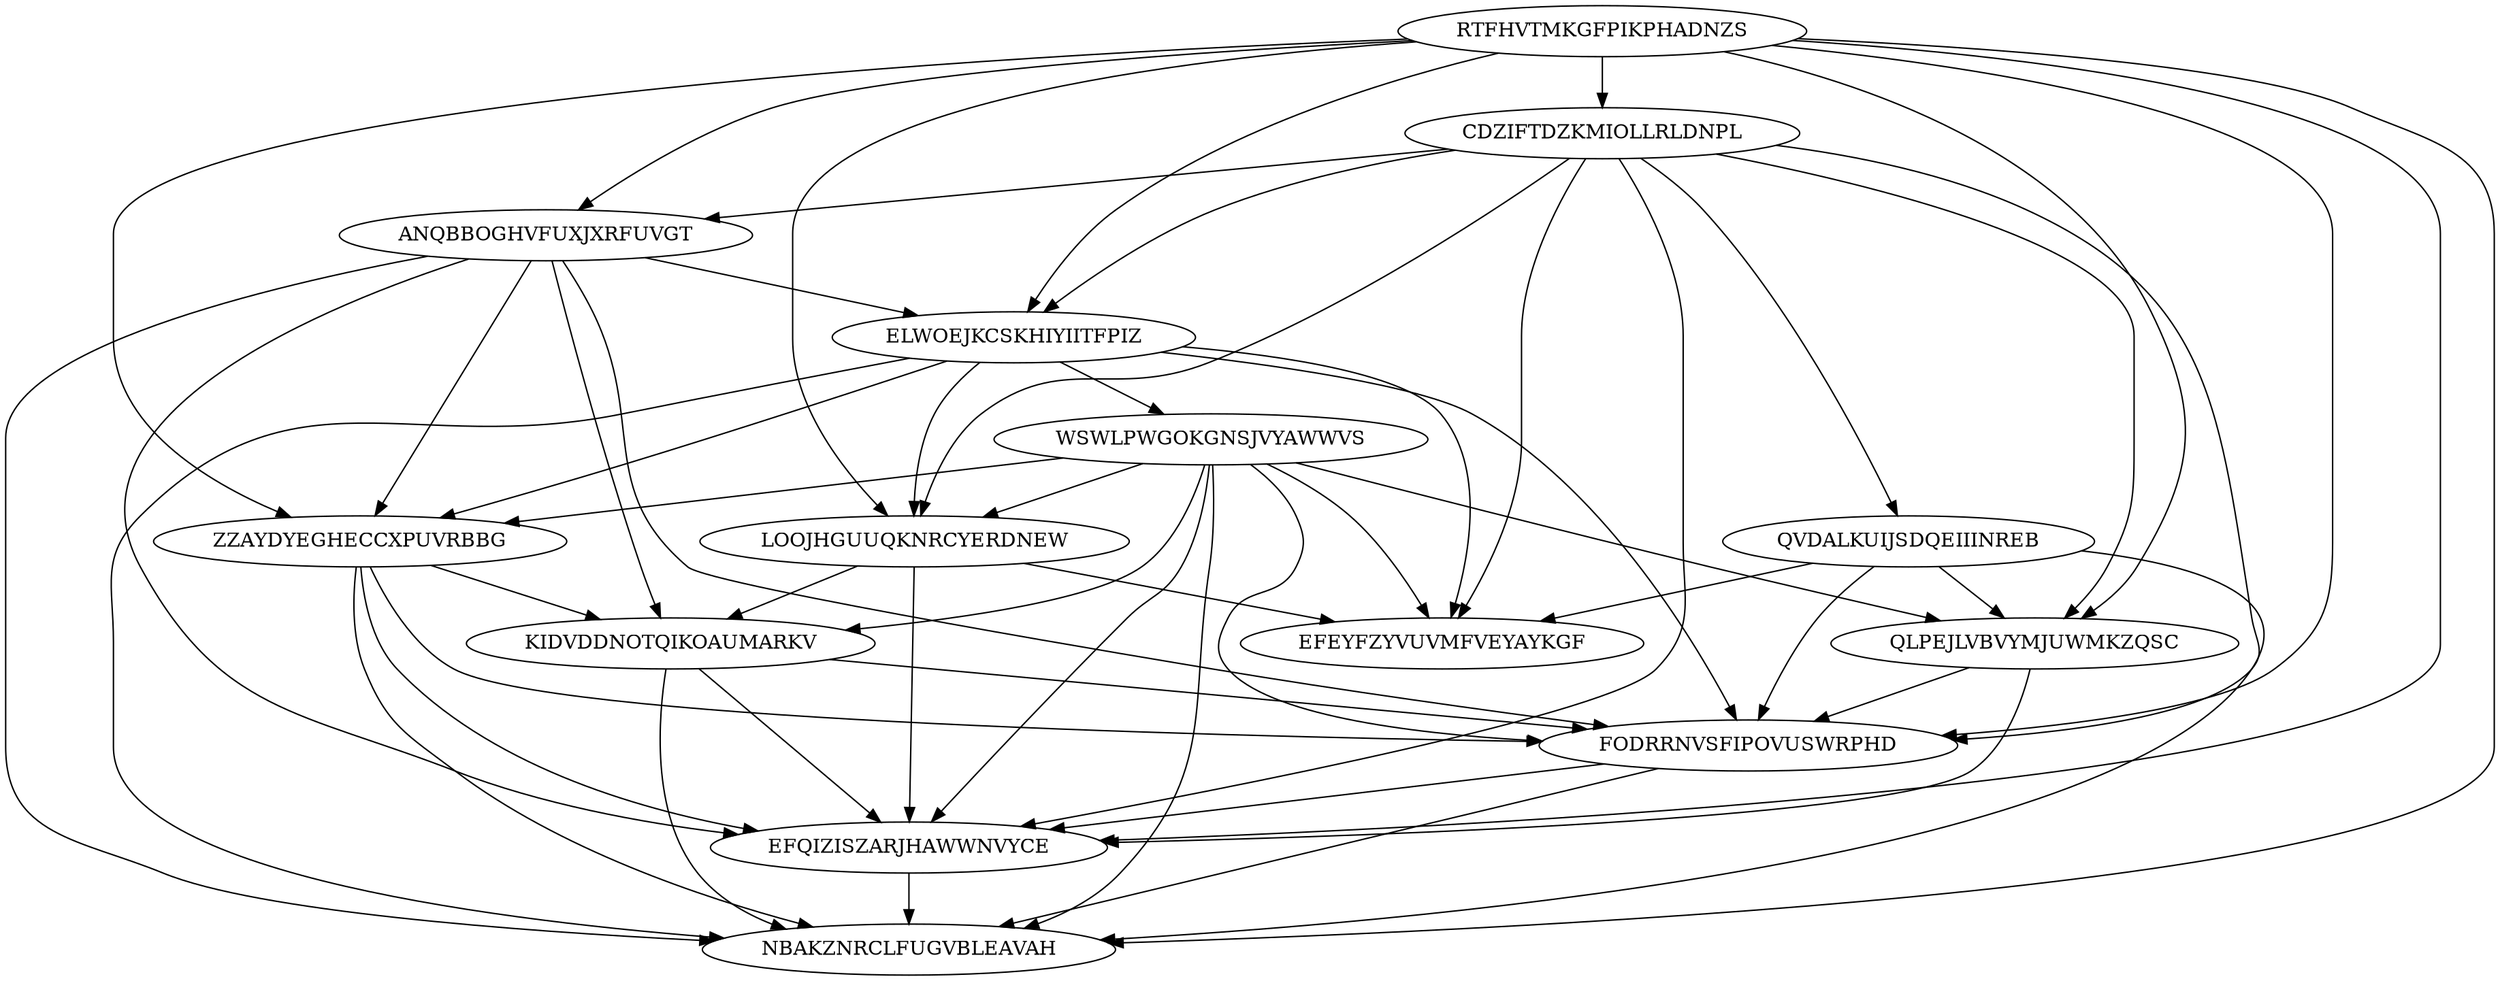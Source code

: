 digraph N14M56 {
	RTFHVTMKGFPIKPHADNZS	[Weight=12];
	CDZIFTDZKMIOLLRLDNPL	[Weight=10];
	ANQBBOGHVFUXJXRFUVGT	[Weight=15];
	ELWOEJKCSKHIYIITFPIZ	[Weight=19];
	WSWLPWGOKGNSJVYAWWVS	[Weight=19];
	LOOJHGUUQKNRCYERDNEW	[Weight=14];
	ZZAYDYEGHECCXPUVRBBG	[Weight=11];
	QVDALKUIJSDQEIIINREB	[Weight=16];
	QLPEJLVBVYMJUWMKZQSC	[Weight=20];
	KIDVDDNOTQIKOAUMARKV	[Weight=11];
	EFEYFZYVUVMFVEYAYKGF	[Weight=20];
	FODRRNVSFIPOVUSWRPHD	[Weight=16];
	EFQIZISZARJHAWWNVYCE	[Weight=16];
	NBAKZNRCLFUGVBLEAVAH	[Weight=16];
	ANQBBOGHVFUXJXRFUVGT -> EFQIZISZARJHAWWNVYCE [Weight=12];
	ZZAYDYEGHECCXPUVRBBG -> FODRRNVSFIPOVUSWRPHD [Weight=12];
	RTFHVTMKGFPIKPHADNZS -> FODRRNVSFIPOVUSWRPHD [Weight=13];
	ANQBBOGHVFUXJXRFUVGT -> ELWOEJKCSKHIYIITFPIZ [Weight=12];
	ELWOEJKCSKHIYIITFPIZ -> NBAKZNRCLFUGVBLEAVAH [Weight=16];
	LOOJHGUUQKNRCYERDNEW -> EFEYFZYVUVMFVEYAYKGF [Weight=20];
	KIDVDDNOTQIKOAUMARKV -> EFQIZISZARJHAWWNVYCE [Weight=11];
	ANQBBOGHVFUXJXRFUVGT -> ZZAYDYEGHECCXPUVRBBG [Weight=20];
	ELWOEJKCSKHIYIITFPIZ -> LOOJHGUUQKNRCYERDNEW [Weight=13];
	LOOJHGUUQKNRCYERDNEW -> EFQIZISZARJHAWWNVYCE [Weight=19];
	RTFHVTMKGFPIKPHADNZS -> ZZAYDYEGHECCXPUVRBBG [Weight=15];
	RTFHVTMKGFPIKPHADNZS -> EFQIZISZARJHAWWNVYCE [Weight=13];
	CDZIFTDZKMIOLLRLDNPL -> ANQBBOGHVFUXJXRFUVGT [Weight=18];
	WSWLPWGOKGNSJVYAWWVS -> EFQIZISZARJHAWWNVYCE [Weight=19];
	ELWOEJKCSKHIYIITFPIZ -> FODRRNVSFIPOVUSWRPHD [Weight=12];
	WSWLPWGOKGNSJVYAWWVS -> KIDVDDNOTQIKOAUMARKV [Weight=15];
	CDZIFTDZKMIOLLRLDNPL -> FODRRNVSFIPOVUSWRPHD [Weight=11];
	QVDALKUIJSDQEIIINREB -> FODRRNVSFIPOVUSWRPHD [Weight=16];
	QVDALKUIJSDQEIIINREB -> NBAKZNRCLFUGVBLEAVAH [Weight=16];
	RTFHVTMKGFPIKPHADNZS -> ANQBBOGHVFUXJXRFUVGT [Weight=11];
	RTFHVTMKGFPIKPHADNZS -> ELWOEJKCSKHIYIITFPIZ [Weight=11];
	QVDALKUIJSDQEIIINREB -> EFEYFZYVUVMFVEYAYKGF [Weight=12];
	WSWLPWGOKGNSJVYAWWVS -> EFEYFZYVUVMFVEYAYKGF [Weight=11];
	ANQBBOGHVFUXJXRFUVGT -> NBAKZNRCLFUGVBLEAVAH [Weight=18];
	CDZIFTDZKMIOLLRLDNPL -> EFQIZISZARJHAWWNVYCE [Weight=15];
	QLPEJLVBVYMJUWMKZQSC -> FODRRNVSFIPOVUSWRPHD [Weight=11];
	WSWLPWGOKGNSJVYAWWVS -> ZZAYDYEGHECCXPUVRBBG [Weight=11];
	ELWOEJKCSKHIYIITFPIZ -> ZZAYDYEGHECCXPUVRBBG [Weight=18];
	CDZIFTDZKMIOLLRLDNPL -> LOOJHGUUQKNRCYERDNEW [Weight=16];
	CDZIFTDZKMIOLLRLDNPL -> QLPEJLVBVYMJUWMKZQSC [Weight=12];
	RTFHVTMKGFPIKPHADNZS -> NBAKZNRCLFUGVBLEAVAH [Weight=11];
	FODRRNVSFIPOVUSWRPHD -> NBAKZNRCLFUGVBLEAVAH [Weight=17];
	ELWOEJKCSKHIYIITFPIZ -> EFEYFZYVUVMFVEYAYKGF [Weight=16];
	CDZIFTDZKMIOLLRLDNPL -> ELWOEJKCSKHIYIITFPIZ [Weight=17];
	EFQIZISZARJHAWWNVYCE -> NBAKZNRCLFUGVBLEAVAH [Weight=19];
	LOOJHGUUQKNRCYERDNEW -> KIDVDDNOTQIKOAUMARKV [Weight=14];
	WSWLPWGOKGNSJVYAWWVS -> FODRRNVSFIPOVUSWRPHD [Weight=13];
	QLPEJLVBVYMJUWMKZQSC -> EFQIZISZARJHAWWNVYCE [Weight=19];
	RTFHVTMKGFPIKPHADNZS -> LOOJHGUUQKNRCYERDNEW [Weight=12];
	KIDVDDNOTQIKOAUMARKV -> FODRRNVSFIPOVUSWRPHD [Weight=16];
	CDZIFTDZKMIOLLRLDNPL -> EFEYFZYVUVMFVEYAYKGF [Weight=11];
	CDZIFTDZKMIOLLRLDNPL -> QVDALKUIJSDQEIIINREB [Weight=13];
	ANQBBOGHVFUXJXRFUVGT -> KIDVDDNOTQIKOAUMARKV [Weight=14];
	ZZAYDYEGHECCXPUVRBBG -> EFQIZISZARJHAWWNVYCE [Weight=19];
	ZZAYDYEGHECCXPUVRBBG -> KIDVDDNOTQIKOAUMARKV [Weight=12];
	FODRRNVSFIPOVUSWRPHD -> EFQIZISZARJHAWWNVYCE [Weight=17];
	RTFHVTMKGFPIKPHADNZS -> QLPEJLVBVYMJUWMKZQSC [Weight=18];
	RTFHVTMKGFPIKPHADNZS -> CDZIFTDZKMIOLLRLDNPL [Weight=12];
	WSWLPWGOKGNSJVYAWWVS -> QLPEJLVBVYMJUWMKZQSC [Weight=10];
	ZZAYDYEGHECCXPUVRBBG -> NBAKZNRCLFUGVBLEAVAH [Weight=16];
	QVDALKUIJSDQEIIINREB -> QLPEJLVBVYMJUWMKZQSC [Weight=12];
	WSWLPWGOKGNSJVYAWWVS -> LOOJHGUUQKNRCYERDNEW [Weight=12];
	ANQBBOGHVFUXJXRFUVGT -> FODRRNVSFIPOVUSWRPHD [Weight=11];
	WSWLPWGOKGNSJVYAWWVS -> NBAKZNRCLFUGVBLEAVAH [Weight=12];
	KIDVDDNOTQIKOAUMARKV -> NBAKZNRCLFUGVBLEAVAH [Weight=17];
	ELWOEJKCSKHIYIITFPIZ -> WSWLPWGOKGNSJVYAWWVS [Weight=15];
}
